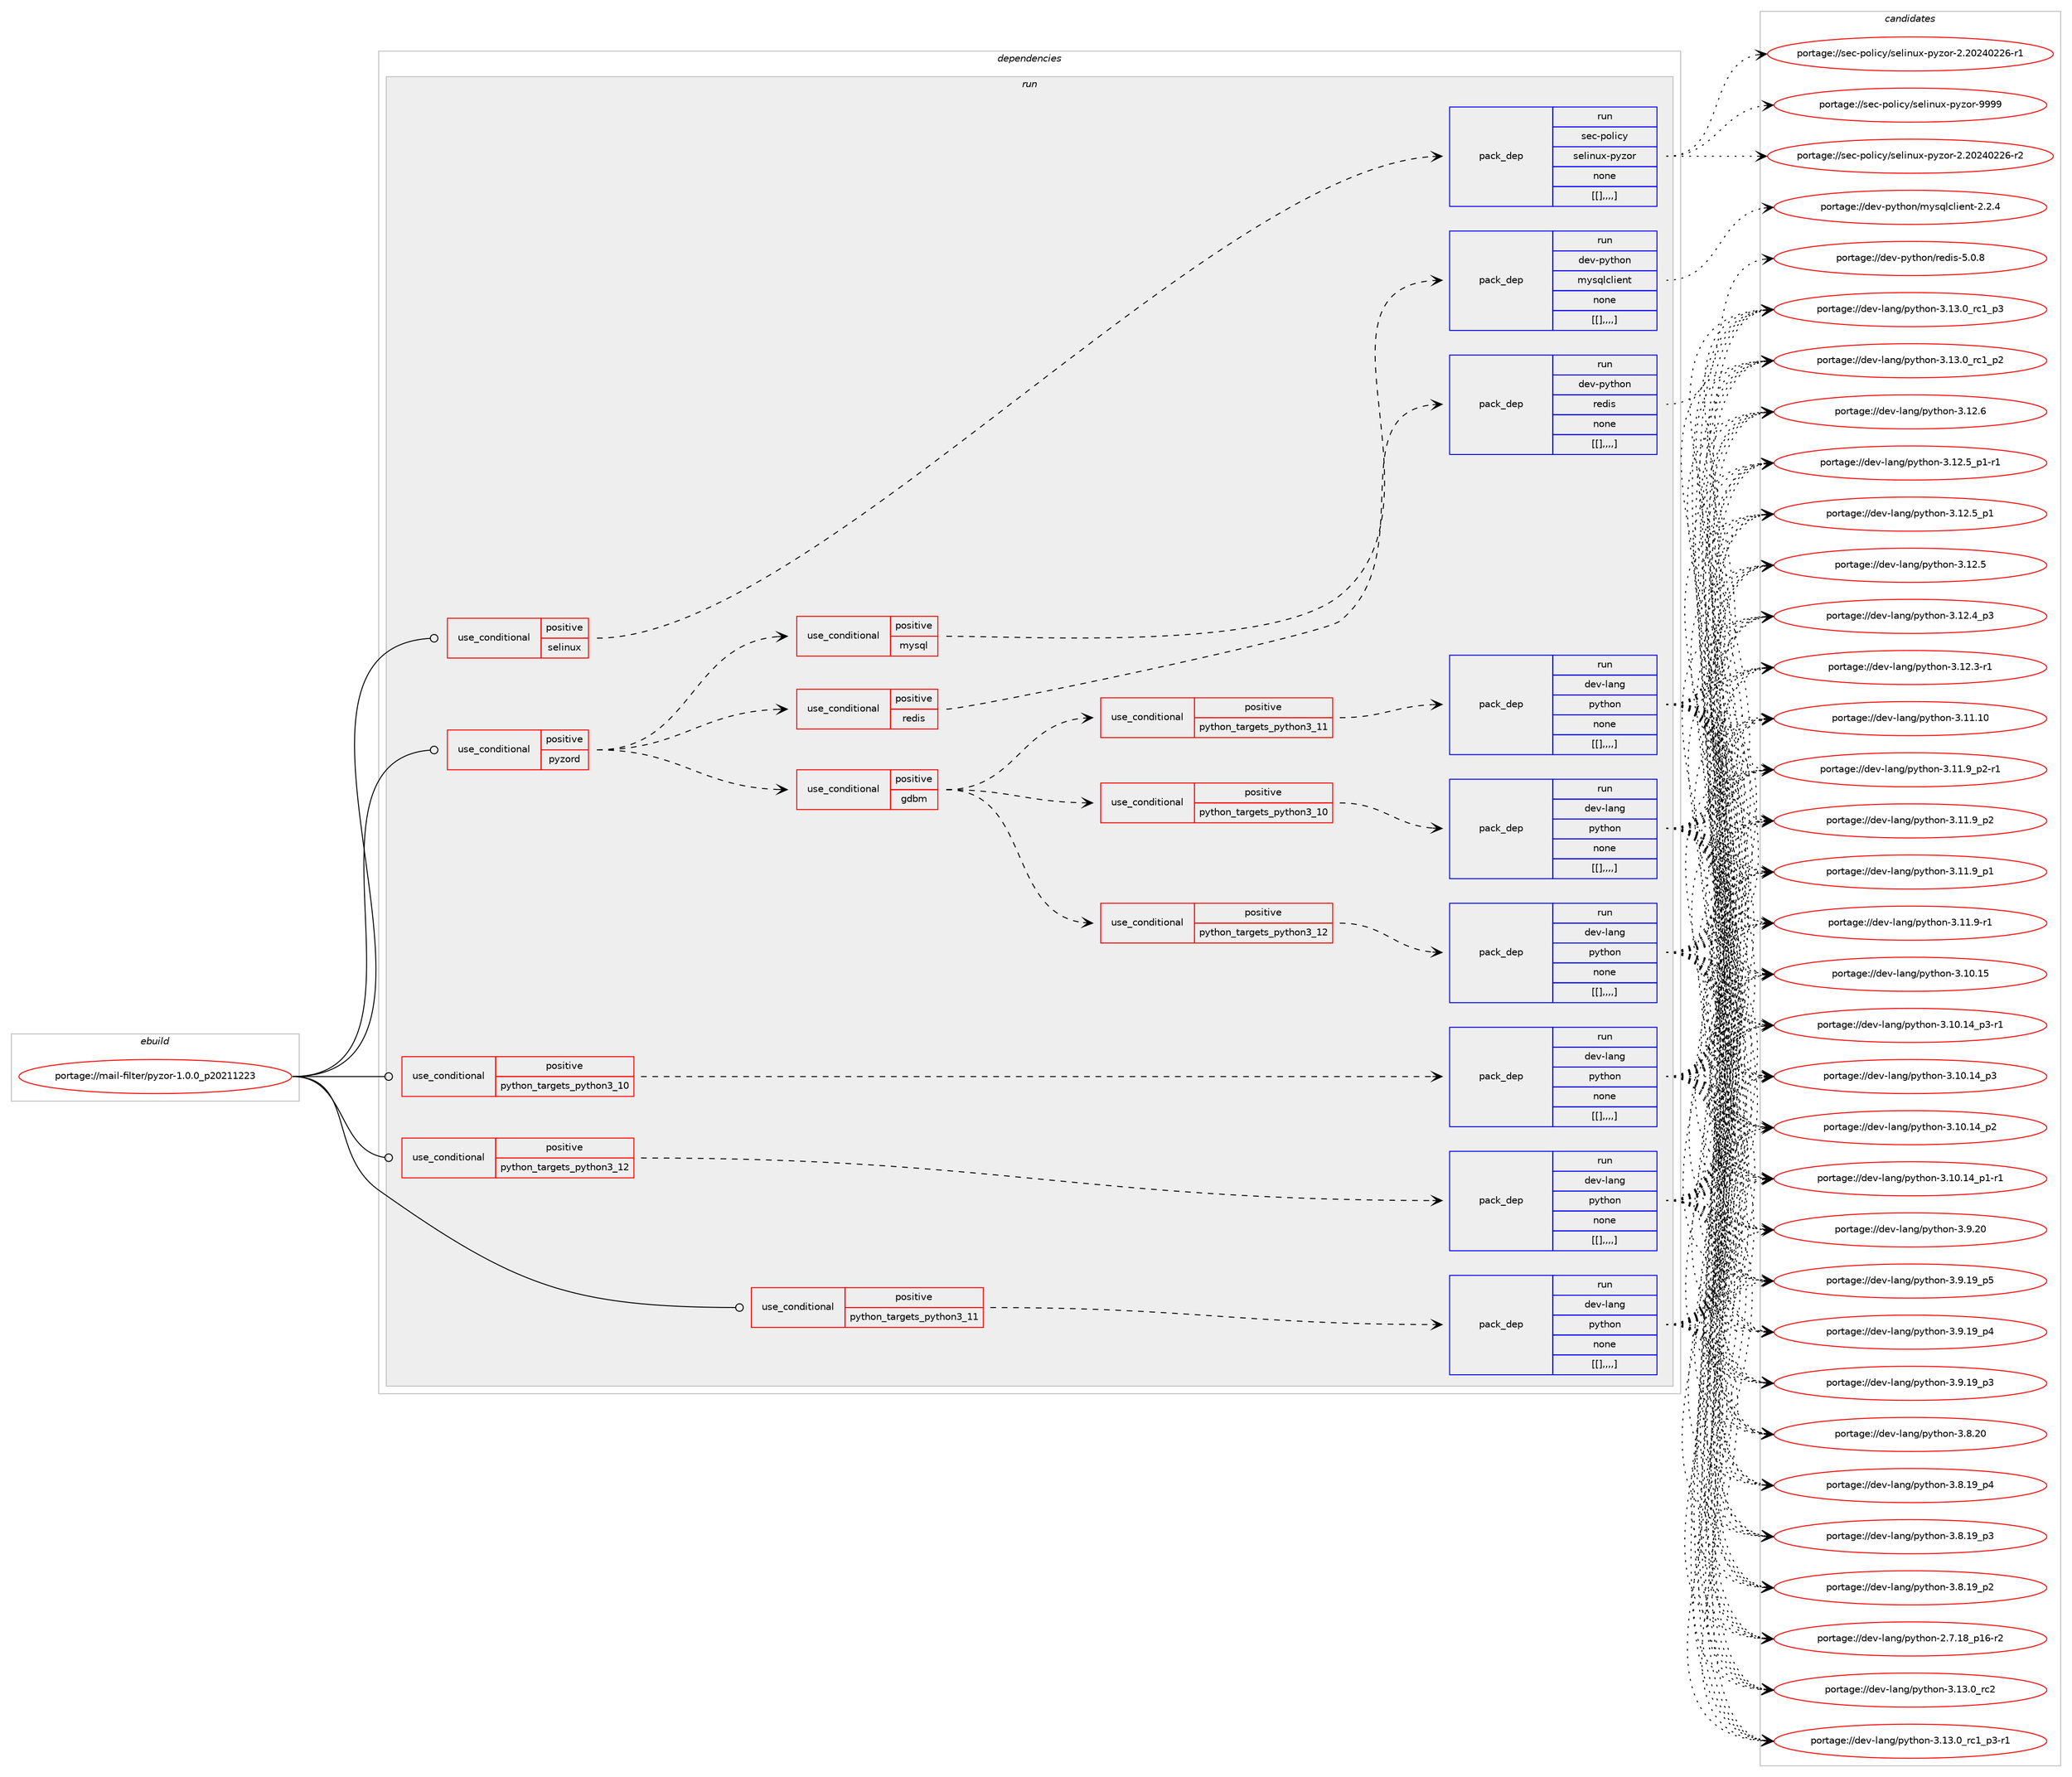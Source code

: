 digraph prolog {

# *************
# Graph options
# *************

newrank=true;
concentrate=true;
compound=true;
graph [rankdir=LR,fontname=Helvetica,fontsize=10,ranksep=1.5];#, ranksep=2.5, nodesep=0.2];
edge  [arrowhead=vee];
node  [fontname=Helvetica,fontsize=10];

# **********
# The ebuild
# **********

subgraph cluster_leftcol {
color=gray;
label=<<i>ebuild</i>>;
id [label="portage://mail-filter/pyzor-1.0.0_p20211223", color=red, width=4, href="../mail-filter/pyzor-1.0.0_p20211223.svg"];
}

# ****************
# The dependencies
# ****************

subgraph cluster_midcol {
color=gray;
label=<<i>dependencies</i>>;
subgraph cluster_compile {
fillcolor="#eeeeee";
style=filled;
label=<<i>compile</i>>;
}
subgraph cluster_compileandrun {
fillcolor="#eeeeee";
style=filled;
label=<<i>compile and run</i>>;
}
subgraph cluster_run {
fillcolor="#eeeeee";
style=filled;
label=<<i>run</i>>;
subgraph cond72883 {
dependency293095 [label=<<TABLE BORDER="0" CELLBORDER="1" CELLSPACING="0" CELLPADDING="4"><TR><TD ROWSPAN="3" CELLPADDING="10">use_conditional</TD></TR><TR><TD>positive</TD></TR><TR><TD>python_targets_python3_10</TD></TR></TABLE>>, shape=none, color=red];
subgraph pack217776 {
dependency293096 [label=<<TABLE BORDER="0" CELLBORDER="1" CELLSPACING="0" CELLPADDING="4" WIDTH="220"><TR><TD ROWSPAN="6" CELLPADDING="30">pack_dep</TD></TR><TR><TD WIDTH="110">run</TD></TR><TR><TD>dev-lang</TD></TR><TR><TD>python</TD></TR><TR><TD>none</TD></TR><TR><TD>[[],,,,]</TD></TR></TABLE>>, shape=none, color=blue];
}
dependency293095:e -> dependency293096:w [weight=20,style="dashed",arrowhead="vee"];
}
id:e -> dependency293095:w [weight=20,style="solid",arrowhead="odot"];
subgraph cond72884 {
dependency293097 [label=<<TABLE BORDER="0" CELLBORDER="1" CELLSPACING="0" CELLPADDING="4"><TR><TD ROWSPAN="3" CELLPADDING="10">use_conditional</TD></TR><TR><TD>positive</TD></TR><TR><TD>python_targets_python3_11</TD></TR></TABLE>>, shape=none, color=red];
subgraph pack217777 {
dependency293098 [label=<<TABLE BORDER="0" CELLBORDER="1" CELLSPACING="0" CELLPADDING="4" WIDTH="220"><TR><TD ROWSPAN="6" CELLPADDING="30">pack_dep</TD></TR><TR><TD WIDTH="110">run</TD></TR><TR><TD>dev-lang</TD></TR><TR><TD>python</TD></TR><TR><TD>none</TD></TR><TR><TD>[[],,,,]</TD></TR></TABLE>>, shape=none, color=blue];
}
dependency293097:e -> dependency293098:w [weight=20,style="dashed",arrowhead="vee"];
}
id:e -> dependency293097:w [weight=20,style="solid",arrowhead="odot"];
subgraph cond72885 {
dependency293099 [label=<<TABLE BORDER="0" CELLBORDER="1" CELLSPACING="0" CELLPADDING="4"><TR><TD ROWSPAN="3" CELLPADDING="10">use_conditional</TD></TR><TR><TD>positive</TD></TR><TR><TD>python_targets_python3_12</TD></TR></TABLE>>, shape=none, color=red];
subgraph pack217778 {
dependency293100 [label=<<TABLE BORDER="0" CELLBORDER="1" CELLSPACING="0" CELLPADDING="4" WIDTH="220"><TR><TD ROWSPAN="6" CELLPADDING="30">pack_dep</TD></TR><TR><TD WIDTH="110">run</TD></TR><TR><TD>dev-lang</TD></TR><TR><TD>python</TD></TR><TR><TD>none</TD></TR><TR><TD>[[],,,,]</TD></TR></TABLE>>, shape=none, color=blue];
}
dependency293099:e -> dependency293100:w [weight=20,style="dashed",arrowhead="vee"];
}
id:e -> dependency293099:w [weight=20,style="solid",arrowhead="odot"];
subgraph cond72886 {
dependency293101 [label=<<TABLE BORDER="0" CELLBORDER="1" CELLSPACING="0" CELLPADDING="4"><TR><TD ROWSPAN="3" CELLPADDING="10">use_conditional</TD></TR><TR><TD>positive</TD></TR><TR><TD>pyzord</TD></TR></TABLE>>, shape=none, color=red];
subgraph cond72887 {
dependency293102 [label=<<TABLE BORDER="0" CELLBORDER="1" CELLSPACING="0" CELLPADDING="4"><TR><TD ROWSPAN="3" CELLPADDING="10">use_conditional</TD></TR><TR><TD>positive</TD></TR><TR><TD>gdbm</TD></TR></TABLE>>, shape=none, color=red];
subgraph cond72888 {
dependency293103 [label=<<TABLE BORDER="0" CELLBORDER="1" CELLSPACING="0" CELLPADDING="4"><TR><TD ROWSPAN="3" CELLPADDING="10">use_conditional</TD></TR><TR><TD>positive</TD></TR><TR><TD>python_targets_python3_10</TD></TR></TABLE>>, shape=none, color=red];
subgraph pack217779 {
dependency293104 [label=<<TABLE BORDER="0" CELLBORDER="1" CELLSPACING="0" CELLPADDING="4" WIDTH="220"><TR><TD ROWSPAN="6" CELLPADDING="30">pack_dep</TD></TR><TR><TD WIDTH="110">run</TD></TR><TR><TD>dev-lang</TD></TR><TR><TD>python</TD></TR><TR><TD>none</TD></TR><TR><TD>[[],,,,]</TD></TR></TABLE>>, shape=none, color=blue];
}
dependency293103:e -> dependency293104:w [weight=20,style="dashed",arrowhead="vee"];
}
dependency293102:e -> dependency293103:w [weight=20,style="dashed",arrowhead="vee"];
subgraph cond72889 {
dependency293105 [label=<<TABLE BORDER="0" CELLBORDER="1" CELLSPACING="0" CELLPADDING="4"><TR><TD ROWSPAN="3" CELLPADDING="10">use_conditional</TD></TR><TR><TD>positive</TD></TR><TR><TD>python_targets_python3_11</TD></TR></TABLE>>, shape=none, color=red];
subgraph pack217780 {
dependency293106 [label=<<TABLE BORDER="0" CELLBORDER="1" CELLSPACING="0" CELLPADDING="4" WIDTH="220"><TR><TD ROWSPAN="6" CELLPADDING="30">pack_dep</TD></TR><TR><TD WIDTH="110">run</TD></TR><TR><TD>dev-lang</TD></TR><TR><TD>python</TD></TR><TR><TD>none</TD></TR><TR><TD>[[],,,,]</TD></TR></TABLE>>, shape=none, color=blue];
}
dependency293105:e -> dependency293106:w [weight=20,style="dashed",arrowhead="vee"];
}
dependency293102:e -> dependency293105:w [weight=20,style="dashed",arrowhead="vee"];
subgraph cond72890 {
dependency293107 [label=<<TABLE BORDER="0" CELLBORDER="1" CELLSPACING="0" CELLPADDING="4"><TR><TD ROWSPAN="3" CELLPADDING="10">use_conditional</TD></TR><TR><TD>positive</TD></TR><TR><TD>python_targets_python3_12</TD></TR></TABLE>>, shape=none, color=red];
subgraph pack217781 {
dependency293108 [label=<<TABLE BORDER="0" CELLBORDER="1" CELLSPACING="0" CELLPADDING="4" WIDTH="220"><TR><TD ROWSPAN="6" CELLPADDING="30">pack_dep</TD></TR><TR><TD WIDTH="110">run</TD></TR><TR><TD>dev-lang</TD></TR><TR><TD>python</TD></TR><TR><TD>none</TD></TR><TR><TD>[[],,,,]</TD></TR></TABLE>>, shape=none, color=blue];
}
dependency293107:e -> dependency293108:w [weight=20,style="dashed",arrowhead="vee"];
}
dependency293102:e -> dependency293107:w [weight=20,style="dashed",arrowhead="vee"];
}
dependency293101:e -> dependency293102:w [weight=20,style="dashed",arrowhead="vee"];
subgraph cond72891 {
dependency293109 [label=<<TABLE BORDER="0" CELLBORDER="1" CELLSPACING="0" CELLPADDING="4"><TR><TD ROWSPAN="3" CELLPADDING="10">use_conditional</TD></TR><TR><TD>positive</TD></TR><TR><TD>mysql</TD></TR></TABLE>>, shape=none, color=red];
subgraph pack217782 {
dependency293110 [label=<<TABLE BORDER="0" CELLBORDER="1" CELLSPACING="0" CELLPADDING="4" WIDTH="220"><TR><TD ROWSPAN="6" CELLPADDING="30">pack_dep</TD></TR><TR><TD WIDTH="110">run</TD></TR><TR><TD>dev-python</TD></TR><TR><TD>mysqlclient</TD></TR><TR><TD>none</TD></TR><TR><TD>[[],,,,]</TD></TR></TABLE>>, shape=none, color=blue];
}
dependency293109:e -> dependency293110:w [weight=20,style="dashed",arrowhead="vee"];
}
dependency293101:e -> dependency293109:w [weight=20,style="dashed",arrowhead="vee"];
subgraph cond72892 {
dependency293111 [label=<<TABLE BORDER="0" CELLBORDER="1" CELLSPACING="0" CELLPADDING="4"><TR><TD ROWSPAN="3" CELLPADDING="10">use_conditional</TD></TR><TR><TD>positive</TD></TR><TR><TD>redis</TD></TR></TABLE>>, shape=none, color=red];
subgraph pack217783 {
dependency293112 [label=<<TABLE BORDER="0" CELLBORDER="1" CELLSPACING="0" CELLPADDING="4" WIDTH="220"><TR><TD ROWSPAN="6" CELLPADDING="30">pack_dep</TD></TR><TR><TD WIDTH="110">run</TD></TR><TR><TD>dev-python</TD></TR><TR><TD>redis</TD></TR><TR><TD>none</TD></TR><TR><TD>[[],,,,]</TD></TR></TABLE>>, shape=none, color=blue];
}
dependency293111:e -> dependency293112:w [weight=20,style="dashed",arrowhead="vee"];
}
dependency293101:e -> dependency293111:w [weight=20,style="dashed",arrowhead="vee"];
}
id:e -> dependency293101:w [weight=20,style="solid",arrowhead="odot"];
subgraph cond72893 {
dependency293113 [label=<<TABLE BORDER="0" CELLBORDER="1" CELLSPACING="0" CELLPADDING="4"><TR><TD ROWSPAN="3" CELLPADDING="10">use_conditional</TD></TR><TR><TD>positive</TD></TR><TR><TD>selinux</TD></TR></TABLE>>, shape=none, color=red];
subgraph pack217784 {
dependency293114 [label=<<TABLE BORDER="0" CELLBORDER="1" CELLSPACING="0" CELLPADDING="4" WIDTH="220"><TR><TD ROWSPAN="6" CELLPADDING="30">pack_dep</TD></TR><TR><TD WIDTH="110">run</TD></TR><TR><TD>sec-policy</TD></TR><TR><TD>selinux-pyzor</TD></TR><TR><TD>none</TD></TR><TR><TD>[[],,,,]</TD></TR></TABLE>>, shape=none, color=blue];
}
dependency293113:e -> dependency293114:w [weight=20,style="dashed",arrowhead="vee"];
}
id:e -> dependency293113:w [weight=20,style="solid",arrowhead="odot"];
}
}

# **************
# The candidates
# **************

subgraph cluster_choices {
rank=same;
color=gray;
label=<<i>candidates</i>>;

subgraph choice217776 {
color=black;
nodesep=1;
choice10010111845108971101034711212111610411111045514649514648951149950 [label="portage://dev-lang/python-3.13.0_rc2", color=red, width=4,href="../dev-lang/python-3.13.0_rc2.svg"];
choice1001011184510897110103471121211161041111104551464951464895114994995112514511449 [label="portage://dev-lang/python-3.13.0_rc1_p3-r1", color=red, width=4,href="../dev-lang/python-3.13.0_rc1_p3-r1.svg"];
choice100101118451089711010347112121116104111110455146495146489511499499511251 [label="portage://dev-lang/python-3.13.0_rc1_p3", color=red, width=4,href="../dev-lang/python-3.13.0_rc1_p3.svg"];
choice100101118451089711010347112121116104111110455146495146489511499499511250 [label="portage://dev-lang/python-3.13.0_rc1_p2", color=red, width=4,href="../dev-lang/python-3.13.0_rc1_p2.svg"];
choice10010111845108971101034711212111610411111045514649504654 [label="portage://dev-lang/python-3.12.6", color=red, width=4,href="../dev-lang/python-3.12.6.svg"];
choice1001011184510897110103471121211161041111104551464950465395112494511449 [label="portage://dev-lang/python-3.12.5_p1-r1", color=red, width=4,href="../dev-lang/python-3.12.5_p1-r1.svg"];
choice100101118451089711010347112121116104111110455146495046539511249 [label="portage://dev-lang/python-3.12.5_p1", color=red, width=4,href="../dev-lang/python-3.12.5_p1.svg"];
choice10010111845108971101034711212111610411111045514649504653 [label="portage://dev-lang/python-3.12.5", color=red, width=4,href="../dev-lang/python-3.12.5.svg"];
choice100101118451089711010347112121116104111110455146495046529511251 [label="portage://dev-lang/python-3.12.4_p3", color=red, width=4,href="../dev-lang/python-3.12.4_p3.svg"];
choice100101118451089711010347112121116104111110455146495046514511449 [label="portage://dev-lang/python-3.12.3-r1", color=red, width=4,href="../dev-lang/python-3.12.3-r1.svg"];
choice1001011184510897110103471121211161041111104551464949464948 [label="portage://dev-lang/python-3.11.10", color=red, width=4,href="../dev-lang/python-3.11.10.svg"];
choice1001011184510897110103471121211161041111104551464949465795112504511449 [label="portage://dev-lang/python-3.11.9_p2-r1", color=red, width=4,href="../dev-lang/python-3.11.9_p2-r1.svg"];
choice100101118451089711010347112121116104111110455146494946579511250 [label="portage://dev-lang/python-3.11.9_p2", color=red, width=4,href="../dev-lang/python-3.11.9_p2.svg"];
choice100101118451089711010347112121116104111110455146494946579511249 [label="portage://dev-lang/python-3.11.9_p1", color=red, width=4,href="../dev-lang/python-3.11.9_p1.svg"];
choice100101118451089711010347112121116104111110455146494946574511449 [label="portage://dev-lang/python-3.11.9-r1", color=red, width=4,href="../dev-lang/python-3.11.9-r1.svg"];
choice1001011184510897110103471121211161041111104551464948464953 [label="portage://dev-lang/python-3.10.15", color=red, width=4,href="../dev-lang/python-3.10.15.svg"];
choice100101118451089711010347112121116104111110455146494846495295112514511449 [label="portage://dev-lang/python-3.10.14_p3-r1", color=red, width=4,href="../dev-lang/python-3.10.14_p3-r1.svg"];
choice10010111845108971101034711212111610411111045514649484649529511251 [label="portage://dev-lang/python-3.10.14_p3", color=red, width=4,href="../dev-lang/python-3.10.14_p3.svg"];
choice10010111845108971101034711212111610411111045514649484649529511250 [label="portage://dev-lang/python-3.10.14_p2", color=red, width=4,href="../dev-lang/python-3.10.14_p2.svg"];
choice100101118451089711010347112121116104111110455146494846495295112494511449 [label="portage://dev-lang/python-3.10.14_p1-r1", color=red, width=4,href="../dev-lang/python-3.10.14_p1-r1.svg"];
choice10010111845108971101034711212111610411111045514657465048 [label="portage://dev-lang/python-3.9.20", color=red, width=4,href="../dev-lang/python-3.9.20.svg"];
choice100101118451089711010347112121116104111110455146574649579511253 [label="portage://dev-lang/python-3.9.19_p5", color=red, width=4,href="../dev-lang/python-3.9.19_p5.svg"];
choice100101118451089711010347112121116104111110455146574649579511252 [label="portage://dev-lang/python-3.9.19_p4", color=red, width=4,href="../dev-lang/python-3.9.19_p4.svg"];
choice100101118451089711010347112121116104111110455146574649579511251 [label="portage://dev-lang/python-3.9.19_p3", color=red, width=4,href="../dev-lang/python-3.9.19_p3.svg"];
choice10010111845108971101034711212111610411111045514656465048 [label="portage://dev-lang/python-3.8.20", color=red, width=4,href="../dev-lang/python-3.8.20.svg"];
choice100101118451089711010347112121116104111110455146564649579511252 [label="portage://dev-lang/python-3.8.19_p4", color=red, width=4,href="../dev-lang/python-3.8.19_p4.svg"];
choice100101118451089711010347112121116104111110455146564649579511251 [label="portage://dev-lang/python-3.8.19_p3", color=red, width=4,href="../dev-lang/python-3.8.19_p3.svg"];
choice100101118451089711010347112121116104111110455146564649579511250 [label="portage://dev-lang/python-3.8.19_p2", color=red, width=4,href="../dev-lang/python-3.8.19_p2.svg"];
choice100101118451089711010347112121116104111110455046554649569511249544511450 [label="portage://dev-lang/python-2.7.18_p16-r2", color=red, width=4,href="../dev-lang/python-2.7.18_p16-r2.svg"];
dependency293096:e -> choice10010111845108971101034711212111610411111045514649514648951149950:w [style=dotted,weight="100"];
dependency293096:e -> choice1001011184510897110103471121211161041111104551464951464895114994995112514511449:w [style=dotted,weight="100"];
dependency293096:e -> choice100101118451089711010347112121116104111110455146495146489511499499511251:w [style=dotted,weight="100"];
dependency293096:e -> choice100101118451089711010347112121116104111110455146495146489511499499511250:w [style=dotted,weight="100"];
dependency293096:e -> choice10010111845108971101034711212111610411111045514649504654:w [style=dotted,weight="100"];
dependency293096:e -> choice1001011184510897110103471121211161041111104551464950465395112494511449:w [style=dotted,weight="100"];
dependency293096:e -> choice100101118451089711010347112121116104111110455146495046539511249:w [style=dotted,weight="100"];
dependency293096:e -> choice10010111845108971101034711212111610411111045514649504653:w [style=dotted,weight="100"];
dependency293096:e -> choice100101118451089711010347112121116104111110455146495046529511251:w [style=dotted,weight="100"];
dependency293096:e -> choice100101118451089711010347112121116104111110455146495046514511449:w [style=dotted,weight="100"];
dependency293096:e -> choice1001011184510897110103471121211161041111104551464949464948:w [style=dotted,weight="100"];
dependency293096:e -> choice1001011184510897110103471121211161041111104551464949465795112504511449:w [style=dotted,weight="100"];
dependency293096:e -> choice100101118451089711010347112121116104111110455146494946579511250:w [style=dotted,weight="100"];
dependency293096:e -> choice100101118451089711010347112121116104111110455146494946579511249:w [style=dotted,weight="100"];
dependency293096:e -> choice100101118451089711010347112121116104111110455146494946574511449:w [style=dotted,weight="100"];
dependency293096:e -> choice1001011184510897110103471121211161041111104551464948464953:w [style=dotted,weight="100"];
dependency293096:e -> choice100101118451089711010347112121116104111110455146494846495295112514511449:w [style=dotted,weight="100"];
dependency293096:e -> choice10010111845108971101034711212111610411111045514649484649529511251:w [style=dotted,weight="100"];
dependency293096:e -> choice10010111845108971101034711212111610411111045514649484649529511250:w [style=dotted,weight="100"];
dependency293096:e -> choice100101118451089711010347112121116104111110455146494846495295112494511449:w [style=dotted,weight="100"];
dependency293096:e -> choice10010111845108971101034711212111610411111045514657465048:w [style=dotted,weight="100"];
dependency293096:e -> choice100101118451089711010347112121116104111110455146574649579511253:w [style=dotted,weight="100"];
dependency293096:e -> choice100101118451089711010347112121116104111110455146574649579511252:w [style=dotted,weight="100"];
dependency293096:e -> choice100101118451089711010347112121116104111110455146574649579511251:w [style=dotted,weight="100"];
dependency293096:e -> choice10010111845108971101034711212111610411111045514656465048:w [style=dotted,weight="100"];
dependency293096:e -> choice100101118451089711010347112121116104111110455146564649579511252:w [style=dotted,weight="100"];
dependency293096:e -> choice100101118451089711010347112121116104111110455146564649579511251:w [style=dotted,weight="100"];
dependency293096:e -> choice100101118451089711010347112121116104111110455146564649579511250:w [style=dotted,weight="100"];
dependency293096:e -> choice100101118451089711010347112121116104111110455046554649569511249544511450:w [style=dotted,weight="100"];
}
subgraph choice217777 {
color=black;
nodesep=1;
choice10010111845108971101034711212111610411111045514649514648951149950 [label="portage://dev-lang/python-3.13.0_rc2", color=red, width=4,href="../dev-lang/python-3.13.0_rc2.svg"];
choice1001011184510897110103471121211161041111104551464951464895114994995112514511449 [label="portage://dev-lang/python-3.13.0_rc1_p3-r1", color=red, width=4,href="../dev-lang/python-3.13.0_rc1_p3-r1.svg"];
choice100101118451089711010347112121116104111110455146495146489511499499511251 [label="portage://dev-lang/python-3.13.0_rc1_p3", color=red, width=4,href="../dev-lang/python-3.13.0_rc1_p3.svg"];
choice100101118451089711010347112121116104111110455146495146489511499499511250 [label="portage://dev-lang/python-3.13.0_rc1_p2", color=red, width=4,href="../dev-lang/python-3.13.0_rc1_p2.svg"];
choice10010111845108971101034711212111610411111045514649504654 [label="portage://dev-lang/python-3.12.6", color=red, width=4,href="../dev-lang/python-3.12.6.svg"];
choice1001011184510897110103471121211161041111104551464950465395112494511449 [label="portage://dev-lang/python-3.12.5_p1-r1", color=red, width=4,href="../dev-lang/python-3.12.5_p1-r1.svg"];
choice100101118451089711010347112121116104111110455146495046539511249 [label="portage://dev-lang/python-3.12.5_p1", color=red, width=4,href="../dev-lang/python-3.12.5_p1.svg"];
choice10010111845108971101034711212111610411111045514649504653 [label="portage://dev-lang/python-3.12.5", color=red, width=4,href="../dev-lang/python-3.12.5.svg"];
choice100101118451089711010347112121116104111110455146495046529511251 [label="portage://dev-lang/python-3.12.4_p3", color=red, width=4,href="../dev-lang/python-3.12.4_p3.svg"];
choice100101118451089711010347112121116104111110455146495046514511449 [label="portage://dev-lang/python-3.12.3-r1", color=red, width=4,href="../dev-lang/python-3.12.3-r1.svg"];
choice1001011184510897110103471121211161041111104551464949464948 [label="portage://dev-lang/python-3.11.10", color=red, width=4,href="../dev-lang/python-3.11.10.svg"];
choice1001011184510897110103471121211161041111104551464949465795112504511449 [label="portage://dev-lang/python-3.11.9_p2-r1", color=red, width=4,href="../dev-lang/python-3.11.9_p2-r1.svg"];
choice100101118451089711010347112121116104111110455146494946579511250 [label="portage://dev-lang/python-3.11.9_p2", color=red, width=4,href="../dev-lang/python-3.11.9_p2.svg"];
choice100101118451089711010347112121116104111110455146494946579511249 [label="portage://dev-lang/python-3.11.9_p1", color=red, width=4,href="../dev-lang/python-3.11.9_p1.svg"];
choice100101118451089711010347112121116104111110455146494946574511449 [label="portage://dev-lang/python-3.11.9-r1", color=red, width=4,href="../dev-lang/python-3.11.9-r1.svg"];
choice1001011184510897110103471121211161041111104551464948464953 [label="portage://dev-lang/python-3.10.15", color=red, width=4,href="../dev-lang/python-3.10.15.svg"];
choice100101118451089711010347112121116104111110455146494846495295112514511449 [label="portage://dev-lang/python-3.10.14_p3-r1", color=red, width=4,href="../dev-lang/python-3.10.14_p3-r1.svg"];
choice10010111845108971101034711212111610411111045514649484649529511251 [label="portage://dev-lang/python-3.10.14_p3", color=red, width=4,href="../dev-lang/python-3.10.14_p3.svg"];
choice10010111845108971101034711212111610411111045514649484649529511250 [label="portage://dev-lang/python-3.10.14_p2", color=red, width=4,href="../dev-lang/python-3.10.14_p2.svg"];
choice100101118451089711010347112121116104111110455146494846495295112494511449 [label="portage://dev-lang/python-3.10.14_p1-r1", color=red, width=4,href="../dev-lang/python-3.10.14_p1-r1.svg"];
choice10010111845108971101034711212111610411111045514657465048 [label="portage://dev-lang/python-3.9.20", color=red, width=4,href="../dev-lang/python-3.9.20.svg"];
choice100101118451089711010347112121116104111110455146574649579511253 [label="portage://dev-lang/python-3.9.19_p5", color=red, width=4,href="../dev-lang/python-3.9.19_p5.svg"];
choice100101118451089711010347112121116104111110455146574649579511252 [label="portage://dev-lang/python-3.9.19_p4", color=red, width=4,href="../dev-lang/python-3.9.19_p4.svg"];
choice100101118451089711010347112121116104111110455146574649579511251 [label="portage://dev-lang/python-3.9.19_p3", color=red, width=4,href="../dev-lang/python-3.9.19_p3.svg"];
choice10010111845108971101034711212111610411111045514656465048 [label="portage://dev-lang/python-3.8.20", color=red, width=4,href="../dev-lang/python-3.8.20.svg"];
choice100101118451089711010347112121116104111110455146564649579511252 [label="portage://dev-lang/python-3.8.19_p4", color=red, width=4,href="../dev-lang/python-3.8.19_p4.svg"];
choice100101118451089711010347112121116104111110455146564649579511251 [label="portage://dev-lang/python-3.8.19_p3", color=red, width=4,href="../dev-lang/python-3.8.19_p3.svg"];
choice100101118451089711010347112121116104111110455146564649579511250 [label="portage://dev-lang/python-3.8.19_p2", color=red, width=4,href="../dev-lang/python-3.8.19_p2.svg"];
choice100101118451089711010347112121116104111110455046554649569511249544511450 [label="portage://dev-lang/python-2.7.18_p16-r2", color=red, width=4,href="../dev-lang/python-2.7.18_p16-r2.svg"];
dependency293098:e -> choice10010111845108971101034711212111610411111045514649514648951149950:w [style=dotted,weight="100"];
dependency293098:e -> choice1001011184510897110103471121211161041111104551464951464895114994995112514511449:w [style=dotted,weight="100"];
dependency293098:e -> choice100101118451089711010347112121116104111110455146495146489511499499511251:w [style=dotted,weight="100"];
dependency293098:e -> choice100101118451089711010347112121116104111110455146495146489511499499511250:w [style=dotted,weight="100"];
dependency293098:e -> choice10010111845108971101034711212111610411111045514649504654:w [style=dotted,weight="100"];
dependency293098:e -> choice1001011184510897110103471121211161041111104551464950465395112494511449:w [style=dotted,weight="100"];
dependency293098:e -> choice100101118451089711010347112121116104111110455146495046539511249:w [style=dotted,weight="100"];
dependency293098:e -> choice10010111845108971101034711212111610411111045514649504653:w [style=dotted,weight="100"];
dependency293098:e -> choice100101118451089711010347112121116104111110455146495046529511251:w [style=dotted,weight="100"];
dependency293098:e -> choice100101118451089711010347112121116104111110455146495046514511449:w [style=dotted,weight="100"];
dependency293098:e -> choice1001011184510897110103471121211161041111104551464949464948:w [style=dotted,weight="100"];
dependency293098:e -> choice1001011184510897110103471121211161041111104551464949465795112504511449:w [style=dotted,weight="100"];
dependency293098:e -> choice100101118451089711010347112121116104111110455146494946579511250:w [style=dotted,weight="100"];
dependency293098:e -> choice100101118451089711010347112121116104111110455146494946579511249:w [style=dotted,weight="100"];
dependency293098:e -> choice100101118451089711010347112121116104111110455146494946574511449:w [style=dotted,weight="100"];
dependency293098:e -> choice1001011184510897110103471121211161041111104551464948464953:w [style=dotted,weight="100"];
dependency293098:e -> choice100101118451089711010347112121116104111110455146494846495295112514511449:w [style=dotted,weight="100"];
dependency293098:e -> choice10010111845108971101034711212111610411111045514649484649529511251:w [style=dotted,weight="100"];
dependency293098:e -> choice10010111845108971101034711212111610411111045514649484649529511250:w [style=dotted,weight="100"];
dependency293098:e -> choice100101118451089711010347112121116104111110455146494846495295112494511449:w [style=dotted,weight="100"];
dependency293098:e -> choice10010111845108971101034711212111610411111045514657465048:w [style=dotted,weight="100"];
dependency293098:e -> choice100101118451089711010347112121116104111110455146574649579511253:w [style=dotted,weight="100"];
dependency293098:e -> choice100101118451089711010347112121116104111110455146574649579511252:w [style=dotted,weight="100"];
dependency293098:e -> choice100101118451089711010347112121116104111110455146574649579511251:w [style=dotted,weight="100"];
dependency293098:e -> choice10010111845108971101034711212111610411111045514656465048:w [style=dotted,weight="100"];
dependency293098:e -> choice100101118451089711010347112121116104111110455146564649579511252:w [style=dotted,weight="100"];
dependency293098:e -> choice100101118451089711010347112121116104111110455146564649579511251:w [style=dotted,weight="100"];
dependency293098:e -> choice100101118451089711010347112121116104111110455146564649579511250:w [style=dotted,weight="100"];
dependency293098:e -> choice100101118451089711010347112121116104111110455046554649569511249544511450:w [style=dotted,weight="100"];
}
subgraph choice217778 {
color=black;
nodesep=1;
choice10010111845108971101034711212111610411111045514649514648951149950 [label="portage://dev-lang/python-3.13.0_rc2", color=red, width=4,href="../dev-lang/python-3.13.0_rc2.svg"];
choice1001011184510897110103471121211161041111104551464951464895114994995112514511449 [label="portage://dev-lang/python-3.13.0_rc1_p3-r1", color=red, width=4,href="../dev-lang/python-3.13.0_rc1_p3-r1.svg"];
choice100101118451089711010347112121116104111110455146495146489511499499511251 [label="portage://dev-lang/python-3.13.0_rc1_p3", color=red, width=4,href="../dev-lang/python-3.13.0_rc1_p3.svg"];
choice100101118451089711010347112121116104111110455146495146489511499499511250 [label="portage://dev-lang/python-3.13.0_rc1_p2", color=red, width=4,href="../dev-lang/python-3.13.0_rc1_p2.svg"];
choice10010111845108971101034711212111610411111045514649504654 [label="portage://dev-lang/python-3.12.6", color=red, width=4,href="../dev-lang/python-3.12.6.svg"];
choice1001011184510897110103471121211161041111104551464950465395112494511449 [label="portage://dev-lang/python-3.12.5_p1-r1", color=red, width=4,href="../dev-lang/python-3.12.5_p1-r1.svg"];
choice100101118451089711010347112121116104111110455146495046539511249 [label="portage://dev-lang/python-3.12.5_p1", color=red, width=4,href="../dev-lang/python-3.12.5_p1.svg"];
choice10010111845108971101034711212111610411111045514649504653 [label="portage://dev-lang/python-3.12.5", color=red, width=4,href="../dev-lang/python-3.12.5.svg"];
choice100101118451089711010347112121116104111110455146495046529511251 [label="portage://dev-lang/python-3.12.4_p3", color=red, width=4,href="../dev-lang/python-3.12.4_p3.svg"];
choice100101118451089711010347112121116104111110455146495046514511449 [label="portage://dev-lang/python-3.12.3-r1", color=red, width=4,href="../dev-lang/python-3.12.3-r1.svg"];
choice1001011184510897110103471121211161041111104551464949464948 [label="portage://dev-lang/python-3.11.10", color=red, width=4,href="../dev-lang/python-3.11.10.svg"];
choice1001011184510897110103471121211161041111104551464949465795112504511449 [label="portage://dev-lang/python-3.11.9_p2-r1", color=red, width=4,href="../dev-lang/python-3.11.9_p2-r1.svg"];
choice100101118451089711010347112121116104111110455146494946579511250 [label="portage://dev-lang/python-3.11.9_p2", color=red, width=4,href="../dev-lang/python-3.11.9_p2.svg"];
choice100101118451089711010347112121116104111110455146494946579511249 [label="portage://dev-lang/python-3.11.9_p1", color=red, width=4,href="../dev-lang/python-3.11.9_p1.svg"];
choice100101118451089711010347112121116104111110455146494946574511449 [label="portage://dev-lang/python-3.11.9-r1", color=red, width=4,href="../dev-lang/python-3.11.9-r1.svg"];
choice1001011184510897110103471121211161041111104551464948464953 [label="portage://dev-lang/python-3.10.15", color=red, width=4,href="../dev-lang/python-3.10.15.svg"];
choice100101118451089711010347112121116104111110455146494846495295112514511449 [label="portage://dev-lang/python-3.10.14_p3-r1", color=red, width=4,href="../dev-lang/python-3.10.14_p3-r1.svg"];
choice10010111845108971101034711212111610411111045514649484649529511251 [label="portage://dev-lang/python-3.10.14_p3", color=red, width=4,href="../dev-lang/python-3.10.14_p3.svg"];
choice10010111845108971101034711212111610411111045514649484649529511250 [label="portage://dev-lang/python-3.10.14_p2", color=red, width=4,href="../dev-lang/python-3.10.14_p2.svg"];
choice100101118451089711010347112121116104111110455146494846495295112494511449 [label="portage://dev-lang/python-3.10.14_p1-r1", color=red, width=4,href="../dev-lang/python-3.10.14_p1-r1.svg"];
choice10010111845108971101034711212111610411111045514657465048 [label="portage://dev-lang/python-3.9.20", color=red, width=4,href="../dev-lang/python-3.9.20.svg"];
choice100101118451089711010347112121116104111110455146574649579511253 [label="portage://dev-lang/python-3.9.19_p5", color=red, width=4,href="../dev-lang/python-3.9.19_p5.svg"];
choice100101118451089711010347112121116104111110455146574649579511252 [label="portage://dev-lang/python-3.9.19_p4", color=red, width=4,href="../dev-lang/python-3.9.19_p4.svg"];
choice100101118451089711010347112121116104111110455146574649579511251 [label="portage://dev-lang/python-3.9.19_p3", color=red, width=4,href="../dev-lang/python-3.9.19_p3.svg"];
choice10010111845108971101034711212111610411111045514656465048 [label="portage://dev-lang/python-3.8.20", color=red, width=4,href="../dev-lang/python-3.8.20.svg"];
choice100101118451089711010347112121116104111110455146564649579511252 [label="portage://dev-lang/python-3.8.19_p4", color=red, width=4,href="../dev-lang/python-3.8.19_p4.svg"];
choice100101118451089711010347112121116104111110455146564649579511251 [label="portage://dev-lang/python-3.8.19_p3", color=red, width=4,href="../dev-lang/python-3.8.19_p3.svg"];
choice100101118451089711010347112121116104111110455146564649579511250 [label="portage://dev-lang/python-3.8.19_p2", color=red, width=4,href="../dev-lang/python-3.8.19_p2.svg"];
choice100101118451089711010347112121116104111110455046554649569511249544511450 [label="portage://dev-lang/python-2.7.18_p16-r2", color=red, width=4,href="../dev-lang/python-2.7.18_p16-r2.svg"];
dependency293100:e -> choice10010111845108971101034711212111610411111045514649514648951149950:w [style=dotted,weight="100"];
dependency293100:e -> choice1001011184510897110103471121211161041111104551464951464895114994995112514511449:w [style=dotted,weight="100"];
dependency293100:e -> choice100101118451089711010347112121116104111110455146495146489511499499511251:w [style=dotted,weight="100"];
dependency293100:e -> choice100101118451089711010347112121116104111110455146495146489511499499511250:w [style=dotted,weight="100"];
dependency293100:e -> choice10010111845108971101034711212111610411111045514649504654:w [style=dotted,weight="100"];
dependency293100:e -> choice1001011184510897110103471121211161041111104551464950465395112494511449:w [style=dotted,weight="100"];
dependency293100:e -> choice100101118451089711010347112121116104111110455146495046539511249:w [style=dotted,weight="100"];
dependency293100:e -> choice10010111845108971101034711212111610411111045514649504653:w [style=dotted,weight="100"];
dependency293100:e -> choice100101118451089711010347112121116104111110455146495046529511251:w [style=dotted,weight="100"];
dependency293100:e -> choice100101118451089711010347112121116104111110455146495046514511449:w [style=dotted,weight="100"];
dependency293100:e -> choice1001011184510897110103471121211161041111104551464949464948:w [style=dotted,weight="100"];
dependency293100:e -> choice1001011184510897110103471121211161041111104551464949465795112504511449:w [style=dotted,weight="100"];
dependency293100:e -> choice100101118451089711010347112121116104111110455146494946579511250:w [style=dotted,weight="100"];
dependency293100:e -> choice100101118451089711010347112121116104111110455146494946579511249:w [style=dotted,weight="100"];
dependency293100:e -> choice100101118451089711010347112121116104111110455146494946574511449:w [style=dotted,weight="100"];
dependency293100:e -> choice1001011184510897110103471121211161041111104551464948464953:w [style=dotted,weight="100"];
dependency293100:e -> choice100101118451089711010347112121116104111110455146494846495295112514511449:w [style=dotted,weight="100"];
dependency293100:e -> choice10010111845108971101034711212111610411111045514649484649529511251:w [style=dotted,weight="100"];
dependency293100:e -> choice10010111845108971101034711212111610411111045514649484649529511250:w [style=dotted,weight="100"];
dependency293100:e -> choice100101118451089711010347112121116104111110455146494846495295112494511449:w [style=dotted,weight="100"];
dependency293100:e -> choice10010111845108971101034711212111610411111045514657465048:w [style=dotted,weight="100"];
dependency293100:e -> choice100101118451089711010347112121116104111110455146574649579511253:w [style=dotted,weight="100"];
dependency293100:e -> choice100101118451089711010347112121116104111110455146574649579511252:w [style=dotted,weight="100"];
dependency293100:e -> choice100101118451089711010347112121116104111110455146574649579511251:w [style=dotted,weight="100"];
dependency293100:e -> choice10010111845108971101034711212111610411111045514656465048:w [style=dotted,weight="100"];
dependency293100:e -> choice100101118451089711010347112121116104111110455146564649579511252:w [style=dotted,weight="100"];
dependency293100:e -> choice100101118451089711010347112121116104111110455146564649579511251:w [style=dotted,weight="100"];
dependency293100:e -> choice100101118451089711010347112121116104111110455146564649579511250:w [style=dotted,weight="100"];
dependency293100:e -> choice100101118451089711010347112121116104111110455046554649569511249544511450:w [style=dotted,weight="100"];
}
subgraph choice217779 {
color=black;
nodesep=1;
choice10010111845108971101034711212111610411111045514649514648951149950 [label="portage://dev-lang/python-3.13.0_rc2", color=red, width=4,href="../dev-lang/python-3.13.0_rc2.svg"];
choice1001011184510897110103471121211161041111104551464951464895114994995112514511449 [label="portage://dev-lang/python-3.13.0_rc1_p3-r1", color=red, width=4,href="../dev-lang/python-3.13.0_rc1_p3-r1.svg"];
choice100101118451089711010347112121116104111110455146495146489511499499511251 [label="portage://dev-lang/python-3.13.0_rc1_p3", color=red, width=4,href="../dev-lang/python-3.13.0_rc1_p3.svg"];
choice100101118451089711010347112121116104111110455146495146489511499499511250 [label="portage://dev-lang/python-3.13.0_rc1_p2", color=red, width=4,href="../dev-lang/python-3.13.0_rc1_p2.svg"];
choice10010111845108971101034711212111610411111045514649504654 [label="portage://dev-lang/python-3.12.6", color=red, width=4,href="../dev-lang/python-3.12.6.svg"];
choice1001011184510897110103471121211161041111104551464950465395112494511449 [label="portage://dev-lang/python-3.12.5_p1-r1", color=red, width=4,href="../dev-lang/python-3.12.5_p1-r1.svg"];
choice100101118451089711010347112121116104111110455146495046539511249 [label="portage://dev-lang/python-3.12.5_p1", color=red, width=4,href="../dev-lang/python-3.12.5_p1.svg"];
choice10010111845108971101034711212111610411111045514649504653 [label="portage://dev-lang/python-3.12.5", color=red, width=4,href="../dev-lang/python-3.12.5.svg"];
choice100101118451089711010347112121116104111110455146495046529511251 [label="portage://dev-lang/python-3.12.4_p3", color=red, width=4,href="../dev-lang/python-3.12.4_p3.svg"];
choice100101118451089711010347112121116104111110455146495046514511449 [label="portage://dev-lang/python-3.12.3-r1", color=red, width=4,href="../dev-lang/python-3.12.3-r1.svg"];
choice1001011184510897110103471121211161041111104551464949464948 [label="portage://dev-lang/python-3.11.10", color=red, width=4,href="../dev-lang/python-3.11.10.svg"];
choice1001011184510897110103471121211161041111104551464949465795112504511449 [label="portage://dev-lang/python-3.11.9_p2-r1", color=red, width=4,href="../dev-lang/python-3.11.9_p2-r1.svg"];
choice100101118451089711010347112121116104111110455146494946579511250 [label="portage://dev-lang/python-3.11.9_p2", color=red, width=4,href="../dev-lang/python-3.11.9_p2.svg"];
choice100101118451089711010347112121116104111110455146494946579511249 [label="portage://dev-lang/python-3.11.9_p1", color=red, width=4,href="../dev-lang/python-3.11.9_p1.svg"];
choice100101118451089711010347112121116104111110455146494946574511449 [label="portage://dev-lang/python-3.11.9-r1", color=red, width=4,href="../dev-lang/python-3.11.9-r1.svg"];
choice1001011184510897110103471121211161041111104551464948464953 [label="portage://dev-lang/python-3.10.15", color=red, width=4,href="../dev-lang/python-3.10.15.svg"];
choice100101118451089711010347112121116104111110455146494846495295112514511449 [label="portage://dev-lang/python-3.10.14_p3-r1", color=red, width=4,href="../dev-lang/python-3.10.14_p3-r1.svg"];
choice10010111845108971101034711212111610411111045514649484649529511251 [label="portage://dev-lang/python-3.10.14_p3", color=red, width=4,href="../dev-lang/python-3.10.14_p3.svg"];
choice10010111845108971101034711212111610411111045514649484649529511250 [label="portage://dev-lang/python-3.10.14_p2", color=red, width=4,href="../dev-lang/python-3.10.14_p2.svg"];
choice100101118451089711010347112121116104111110455146494846495295112494511449 [label="portage://dev-lang/python-3.10.14_p1-r1", color=red, width=4,href="../dev-lang/python-3.10.14_p1-r1.svg"];
choice10010111845108971101034711212111610411111045514657465048 [label="portage://dev-lang/python-3.9.20", color=red, width=4,href="../dev-lang/python-3.9.20.svg"];
choice100101118451089711010347112121116104111110455146574649579511253 [label="portage://dev-lang/python-3.9.19_p5", color=red, width=4,href="../dev-lang/python-3.9.19_p5.svg"];
choice100101118451089711010347112121116104111110455146574649579511252 [label="portage://dev-lang/python-3.9.19_p4", color=red, width=4,href="../dev-lang/python-3.9.19_p4.svg"];
choice100101118451089711010347112121116104111110455146574649579511251 [label="portage://dev-lang/python-3.9.19_p3", color=red, width=4,href="../dev-lang/python-3.9.19_p3.svg"];
choice10010111845108971101034711212111610411111045514656465048 [label="portage://dev-lang/python-3.8.20", color=red, width=4,href="../dev-lang/python-3.8.20.svg"];
choice100101118451089711010347112121116104111110455146564649579511252 [label="portage://dev-lang/python-3.8.19_p4", color=red, width=4,href="../dev-lang/python-3.8.19_p4.svg"];
choice100101118451089711010347112121116104111110455146564649579511251 [label="portage://dev-lang/python-3.8.19_p3", color=red, width=4,href="../dev-lang/python-3.8.19_p3.svg"];
choice100101118451089711010347112121116104111110455146564649579511250 [label="portage://dev-lang/python-3.8.19_p2", color=red, width=4,href="../dev-lang/python-3.8.19_p2.svg"];
choice100101118451089711010347112121116104111110455046554649569511249544511450 [label="portage://dev-lang/python-2.7.18_p16-r2", color=red, width=4,href="../dev-lang/python-2.7.18_p16-r2.svg"];
dependency293104:e -> choice10010111845108971101034711212111610411111045514649514648951149950:w [style=dotted,weight="100"];
dependency293104:e -> choice1001011184510897110103471121211161041111104551464951464895114994995112514511449:w [style=dotted,weight="100"];
dependency293104:e -> choice100101118451089711010347112121116104111110455146495146489511499499511251:w [style=dotted,weight="100"];
dependency293104:e -> choice100101118451089711010347112121116104111110455146495146489511499499511250:w [style=dotted,weight="100"];
dependency293104:e -> choice10010111845108971101034711212111610411111045514649504654:w [style=dotted,weight="100"];
dependency293104:e -> choice1001011184510897110103471121211161041111104551464950465395112494511449:w [style=dotted,weight="100"];
dependency293104:e -> choice100101118451089711010347112121116104111110455146495046539511249:w [style=dotted,weight="100"];
dependency293104:e -> choice10010111845108971101034711212111610411111045514649504653:w [style=dotted,weight="100"];
dependency293104:e -> choice100101118451089711010347112121116104111110455146495046529511251:w [style=dotted,weight="100"];
dependency293104:e -> choice100101118451089711010347112121116104111110455146495046514511449:w [style=dotted,weight="100"];
dependency293104:e -> choice1001011184510897110103471121211161041111104551464949464948:w [style=dotted,weight="100"];
dependency293104:e -> choice1001011184510897110103471121211161041111104551464949465795112504511449:w [style=dotted,weight="100"];
dependency293104:e -> choice100101118451089711010347112121116104111110455146494946579511250:w [style=dotted,weight="100"];
dependency293104:e -> choice100101118451089711010347112121116104111110455146494946579511249:w [style=dotted,weight="100"];
dependency293104:e -> choice100101118451089711010347112121116104111110455146494946574511449:w [style=dotted,weight="100"];
dependency293104:e -> choice1001011184510897110103471121211161041111104551464948464953:w [style=dotted,weight="100"];
dependency293104:e -> choice100101118451089711010347112121116104111110455146494846495295112514511449:w [style=dotted,weight="100"];
dependency293104:e -> choice10010111845108971101034711212111610411111045514649484649529511251:w [style=dotted,weight="100"];
dependency293104:e -> choice10010111845108971101034711212111610411111045514649484649529511250:w [style=dotted,weight="100"];
dependency293104:e -> choice100101118451089711010347112121116104111110455146494846495295112494511449:w [style=dotted,weight="100"];
dependency293104:e -> choice10010111845108971101034711212111610411111045514657465048:w [style=dotted,weight="100"];
dependency293104:e -> choice100101118451089711010347112121116104111110455146574649579511253:w [style=dotted,weight="100"];
dependency293104:e -> choice100101118451089711010347112121116104111110455146574649579511252:w [style=dotted,weight="100"];
dependency293104:e -> choice100101118451089711010347112121116104111110455146574649579511251:w [style=dotted,weight="100"];
dependency293104:e -> choice10010111845108971101034711212111610411111045514656465048:w [style=dotted,weight="100"];
dependency293104:e -> choice100101118451089711010347112121116104111110455146564649579511252:w [style=dotted,weight="100"];
dependency293104:e -> choice100101118451089711010347112121116104111110455146564649579511251:w [style=dotted,weight="100"];
dependency293104:e -> choice100101118451089711010347112121116104111110455146564649579511250:w [style=dotted,weight="100"];
dependency293104:e -> choice100101118451089711010347112121116104111110455046554649569511249544511450:w [style=dotted,weight="100"];
}
subgraph choice217780 {
color=black;
nodesep=1;
choice10010111845108971101034711212111610411111045514649514648951149950 [label="portage://dev-lang/python-3.13.0_rc2", color=red, width=4,href="../dev-lang/python-3.13.0_rc2.svg"];
choice1001011184510897110103471121211161041111104551464951464895114994995112514511449 [label="portage://dev-lang/python-3.13.0_rc1_p3-r1", color=red, width=4,href="../dev-lang/python-3.13.0_rc1_p3-r1.svg"];
choice100101118451089711010347112121116104111110455146495146489511499499511251 [label="portage://dev-lang/python-3.13.0_rc1_p3", color=red, width=4,href="../dev-lang/python-3.13.0_rc1_p3.svg"];
choice100101118451089711010347112121116104111110455146495146489511499499511250 [label="portage://dev-lang/python-3.13.0_rc1_p2", color=red, width=4,href="../dev-lang/python-3.13.0_rc1_p2.svg"];
choice10010111845108971101034711212111610411111045514649504654 [label="portage://dev-lang/python-3.12.6", color=red, width=4,href="../dev-lang/python-3.12.6.svg"];
choice1001011184510897110103471121211161041111104551464950465395112494511449 [label="portage://dev-lang/python-3.12.5_p1-r1", color=red, width=4,href="../dev-lang/python-3.12.5_p1-r1.svg"];
choice100101118451089711010347112121116104111110455146495046539511249 [label="portage://dev-lang/python-3.12.5_p1", color=red, width=4,href="../dev-lang/python-3.12.5_p1.svg"];
choice10010111845108971101034711212111610411111045514649504653 [label="portage://dev-lang/python-3.12.5", color=red, width=4,href="../dev-lang/python-3.12.5.svg"];
choice100101118451089711010347112121116104111110455146495046529511251 [label="portage://dev-lang/python-3.12.4_p3", color=red, width=4,href="../dev-lang/python-3.12.4_p3.svg"];
choice100101118451089711010347112121116104111110455146495046514511449 [label="portage://dev-lang/python-3.12.3-r1", color=red, width=4,href="../dev-lang/python-3.12.3-r1.svg"];
choice1001011184510897110103471121211161041111104551464949464948 [label="portage://dev-lang/python-3.11.10", color=red, width=4,href="../dev-lang/python-3.11.10.svg"];
choice1001011184510897110103471121211161041111104551464949465795112504511449 [label="portage://dev-lang/python-3.11.9_p2-r1", color=red, width=4,href="../dev-lang/python-3.11.9_p2-r1.svg"];
choice100101118451089711010347112121116104111110455146494946579511250 [label="portage://dev-lang/python-3.11.9_p2", color=red, width=4,href="../dev-lang/python-3.11.9_p2.svg"];
choice100101118451089711010347112121116104111110455146494946579511249 [label="portage://dev-lang/python-3.11.9_p1", color=red, width=4,href="../dev-lang/python-3.11.9_p1.svg"];
choice100101118451089711010347112121116104111110455146494946574511449 [label="portage://dev-lang/python-3.11.9-r1", color=red, width=4,href="../dev-lang/python-3.11.9-r1.svg"];
choice1001011184510897110103471121211161041111104551464948464953 [label="portage://dev-lang/python-3.10.15", color=red, width=4,href="../dev-lang/python-3.10.15.svg"];
choice100101118451089711010347112121116104111110455146494846495295112514511449 [label="portage://dev-lang/python-3.10.14_p3-r1", color=red, width=4,href="../dev-lang/python-3.10.14_p3-r1.svg"];
choice10010111845108971101034711212111610411111045514649484649529511251 [label="portage://dev-lang/python-3.10.14_p3", color=red, width=4,href="../dev-lang/python-3.10.14_p3.svg"];
choice10010111845108971101034711212111610411111045514649484649529511250 [label="portage://dev-lang/python-3.10.14_p2", color=red, width=4,href="../dev-lang/python-3.10.14_p2.svg"];
choice100101118451089711010347112121116104111110455146494846495295112494511449 [label="portage://dev-lang/python-3.10.14_p1-r1", color=red, width=4,href="../dev-lang/python-3.10.14_p1-r1.svg"];
choice10010111845108971101034711212111610411111045514657465048 [label="portage://dev-lang/python-3.9.20", color=red, width=4,href="../dev-lang/python-3.9.20.svg"];
choice100101118451089711010347112121116104111110455146574649579511253 [label="portage://dev-lang/python-3.9.19_p5", color=red, width=4,href="../dev-lang/python-3.9.19_p5.svg"];
choice100101118451089711010347112121116104111110455146574649579511252 [label="portage://dev-lang/python-3.9.19_p4", color=red, width=4,href="../dev-lang/python-3.9.19_p4.svg"];
choice100101118451089711010347112121116104111110455146574649579511251 [label="portage://dev-lang/python-3.9.19_p3", color=red, width=4,href="../dev-lang/python-3.9.19_p3.svg"];
choice10010111845108971101034711212111610411111045514656465048 [label="portage://dev-lang/python-3.8.20", color=red, width=4,href="../dev-lang/python-3.8.20.svg"];
choice100101118451089711010347112121116104111110455146564649579511252 [label="portage://dev-lang/python-3.8.19_p4", color=red, width=4,href="../dev-lang/python-3.8.19_p4.svg"];
choice100101118451089711010347112121116104111110455146564649579511251 [label="portage://dev-lang/python-3.8.19_p3", color=red, width=4,href="../dev-lang/python-3.8.19_p3.svg"];
choice100101118451089711010347112121116104111110455146564649579511250 [label="portage://dev-lang/python-3.8.19_p2", color=red, width=4,href="../dev-lang/python-3.8.19_p2.svg"];
choice100101118451089711010347112121116104111110455046554649569511249544511450 [label="portage://dev-lang/python-2.7.18_p16-r2", color=red, width=4,href="../dev-lang/python-2.7.18_p16-r2.svg"];
dependency293106:e -> choice10010111845108971101034711212111610411111045514649514648951149950:w [style=dotted,weight="100"];
dependency293106:e -> choice1001011184510897110103471121211161041111104551464951464895114994995112514511449:w [style=dotted,weight="100"];
dependency293106:e -> choice100101118451089711010347112121116104111110455146495146489511499499511251:w [style=dotted,weight="100"];
dependency293106:e -> choice100101118451089711010347112121116104111110455146495146489511499499511250:w [style=dotted,weight="100"];
dependency293106:e -> choice10010111845108971101034711212111610411111045514649504654:w [style=dotted,weight="100"];
dependency293106:e -> choice1001011184510897110103471121211161041111104551464950465395112494511449:w [style=dotted,weight="100"];
dependency293106:e -> choice100101118451089711010347112121116104111110455146495046539511249:w [style=dotted,weight="100"];
dependency293106:e -> choice10010111845108971101034711212111610411111045514649504653:w [style=dotted,weight="100"];
dependency293106:e -> choice100101118451089711010347112121116104111110455146495046529511251:w [style=dotted,weight="100"];
dependency293106:e -> choice100101118451089711010347112121116104111110455146495046514511449:w [style=dotted,weight="100"];
dependency293106:e -> choice1001011184510897110103471121211161041111104551464949464948:w [style=dotted,weight="100"];
dependency293106:e -> choice1001011184510897110103471121211161041111104551464949465795112504511449:w [style=dotted,weight="100"];
dependency293106:e -> choice100101118451089711010347112121116104111110455146494946579511250:w [style=dotted,weight="100"];
dependency293106:e -> choice100101118451089711010347112121116104111110455146494946579511249:w [style=dotted,weight="100"];
dependency293106:e -> choice100101118451089711010347112121116104111110455146494946574511449:w [style=dotted,weight="100"];
dependency293106:e -> choice1001011184510897110103471121211161041111104551464948464953:w [style=dotted,weight="100"];
dependency293106:e -> choice100101118451089711010347112121116104111110455146494846495295112514511449:w [style=dotted,weight="100"];
dependency293106:e -> choice10010111845108971101034711212111610411111045514649484649529511251:w [style=dotted,weight="100"];
dependency293106:e -> choice10010111845108971101034711212111610411111045514649484649529511250:w [style=dotted,weight="100"];
dependency293106:e -> choice100101118451089711010347112121116104111110455146494846495295112494511449:w [style=dotted,weight="100"];
dependency293106:e -> choice10010111845108971101034711212111610411111045514657465048:w [style=dotted,weight="100"];
dependency293106:e -> choice100101118451089711010347112121116104111110455146574649579511253:w [style=dotted,weight="100"];
dependency293106:e -> choice100101118451089711010347112121116104111110455146574649579511252:w [style=dotted,weight="100"];
dependency293106:e -> choice100101118451089711010347112121116104111110455146574649579511251:w [style=dotted,weight="100"];
dependency293106:e -> choice10010111845108971101034711212111610411111045514656465048:w [style=dotted,weight="100"];
dependency293106:e -> choice100101118451089711010347112121116104111110455146564649579511252:w [style=dotted,weight="100"];
dependency293106:e -> choice100101118451089711010347112121116104111110455146564649579511251:w [style=dotted,weight="100"];
dependency293106:e -> choice100101118451089711010347112121116104111110455146564649579511250:w [style=dotted,weight="100"];
dependency293106:e -> choice100101118451089711010347112121116104111110455046554649569511249544511450:w [style=dotted,weight="100"];
}
subgraph choice217781 {
color=black;
nodesep=1;
choice10010111845108971101034711212111610411111045514649514648951149950 [label="portage://dev-lang/python-3.13.0_rc2", color=red, width=4,href="../dev-lang/python-3.13.0_rc2.svg"];
choice1001011184510897110103471121211161041111104551464951464895114994995112514511449 [label="portage://dev-lang/python-3.13.0_rc1_p3-r1", color=red, width=4,href="../dev-lang/python-3.13.0_rc1_p3-r1.svg"];
choice100101118451089711010347112121116104111110455146495146489511499499511251 [label="portage://dev-lang/python-3.13.0_rc1_p3", color=red, width=4,href="../dev-lang/python-3.13.0_rc1_p3.svg"];
choice100101118451089711010347112121116104111110455146495146489511499499511250 [label="portage://dev-lang/python-3.13.0_rc1_p2", color=red, width=4,href="../dev-lang/python-3.13.0_rc1_p2.svg"];
choice10010111845108971101034711212111610411111045514649504654 [label="portage://dev-lang/python-3.12.6", color=red, width=4,href="../dev-lang/python-3.12.6.svg"];
choice1001011184510897110103471121211161041111104551464950465395112494511449 [label="portage://dev-lang/python-3.12.5_p1-r1", color=red, width=4,href="../dev-lang/python-3.12.5_p1-r1.svg"];
choice100101118451089711010347112121116104111110455146495046539511249 [label="portage://dev-lang/python-3.12.5_p1", color=red, width=4,href="../dev-lang/python-3.12.5_p1.svg"];
choice10010111845108971101034711212111610411111045514649504653 [label="portage://dev-lang/python-3.12.5", color=red, width=4,href="../dev-lang/python-3.12.5.svg"];
choice100101118451089711010347112121116104111110455146495046529511251 [label="portage://dev-lang/python-3.12.4_p3", color=red, width=4,href="../dev-lang/python-3.12.4_p3.svg"];
choice100101118451089711010347112121116104111110455146495046514511449 [label="portage://dev-lang/python-3.12.3-r1", color=red, width=4,href="../dev-lang/python-3.12.3-r1.svg"];
choice1001011184510897110103471121211161041111104551464949464948 [label="portage://dev-lang/python-3.11.10", color=red, width=4,href="../dev-lang/python-3.11.10.svg"];
choice1001011184510897110103471121211161041111104551464949465795112504511449 [label="portage://dev-lang/python-3.11.9_p2-r1", color=red, width=4,href="../dev-lang/python-3.11.9_p2-r1.svg"];
choice100101118451089711010347112121116104111110455146494946579511250 [label="portage://dev-lang/python-3.11.9_p2", color=red, width=4,href="../dev-lang/python-3.11.9_p2.svg"];
choice100101118451089711010347112121116104111110455146494946579511249 [label="portage://dev-lang/python-3.11.9_p1", color=red, width=4,href="../dev-lang/python-3.11.9_p1.svg"];
choice100101118451089711010347112121116104111110455146494946574511449 [label="portage://dev-lang/python-3.11.9-r1", color=red, width=4,href="../dev-lang/python-3.11.9-r1.svg"];
choice1001011184510897110103471121211161041111104551464948464953 [label="portage://dev-lang/python-3.10.15", color=red, width=4,href="../dev-lang/python-3.10.15.svg"];
choice100101118451089711010347112121116104111110455146494846495295112514511449 [label="portage://dev-lang/python-3.10.14_p3-r1", color=red, width=4,href="../dev-lang/python-3.10.14_p3-r1.svg"];
choice10010111845108971101034711212111610411111045514649484649529511251 [label="portage://dev-lang/python-3.10.14_p3", color=red, width=4,href="../dev-lang/python-3.10.14_p3.svg"];
choice10010111845108971101034711212111610411111045514649484649529511250 [label="portage://dev-lang/python-3.10.14_p2", color=red, width=4,href="../dev-lang/python-3.10.14_p2.svg"];
choice100101118451089711010347112121116104111110455146494846495295112494511449 [label="portage://dev-lang/python-3.10.14_p1-r1", color=red, width=4,href="../dev-lang/python-3.10.14_p1-r1.svg"];
choice10010111845108971101034711212111610411111045514657465048 [label="portage://dev-lang/python-3.9.20", color=red, width=4,href="../dev-lang/python-3.9.20.svg"];
choice100101118451089711010347112121116104111110455146574649579511253 [label="portage://dev-lang/python-3.9.19_p5", color=red, width=4,href="../dev-lang/python-3.9.19_p5.svg"];
choice100101118451089711010347112121116104111110455146574649579511252 [label="portage://dev-lang/python-3.9.19_p4", color=red, width=4,href="../dev-lang/python-3.9.19_p4.svg"];
choice100101118451089711010347112121116104111110455146574649579511251 [label="portage://dev-lang/python-3.9.19_p3", color=red, width=4,href="../dev-lang/python-3.9.19_p3.svg"];
choice10010111845108971101034711212111610411111045514656465048 [label="portage://dev-lang/python-3.8.20", color=red, width=4,href="../dev-lang/python-3.8.20.svg"];
choice100101118451089711010347112121116104111110455146564649579511252 [label="portage://dev-lang/python-3.8.19_p4", color=red, width=4,href="../dev-lang/python-3.8.19_p4.svg"];
choice100101118451089711010347112121116104111110455146564649579511251 [label="portage://dev-lang/python-3.8.19_p3", color=red, width=4,href="../dev-lang/python-3.8.19_p3.svg"];
choice100101118451089711010347112121116104111110455146564649579511250 [label="portage://dev-lang/python-3.8.19_p2", color=red, width=4,href="../dev-lang/python-3.8.19_p2.svg"];
choice100101118451089711010347112121116104111110455046554649569511249544511450 [label="portage://dev-lang/python-2.7.18_p16-r2", color=red, width=4,href="../dev-lang/python-2.7.18_p16-r2.svg"];
dependency293108:e -> choice10010111845108971101034711212111610411111045514649514648951149950:w [style=dotted,weight="100"];
dependency293108:e -> choice1001011184510897110103471121211161041111104551464951464895114994995112514511449:w [style=dotted,weight="100"];
dependency293108:e -> choice100101118451089711010347112121116104111110455146495146489511499499511251:w [style=dotted,weight="100"];
dependency293108:e -> choice100101118451089711010347112121116104111110455146495146489511499499511250:w [style=dotted,weight="100"];
dependency293108:e -> choice10010111845108971101034711212111610411111045514649504654:w [style=dotted,weight="100"];
dependency293108:e -> choice1001011184510897110103471121211161041111104551464950465395112494511449:w [style=dotted,weight="100"];
dependency293108:e -> choice100101118451089711010347112121116104111110455146495046539511249:w [style=dotted,weight="100"];
dependency293108:e -> choice10010111845108971101034711212111610411111045514649504653:w [style=dotted,weight="100"];
dependency293108:e -> choice100101118451089711010347112121116104111110455146495046529511251:w [style=dotted,weight="100"];
dependency293108:e -> choice100101118451089711010347112121116104111110455146495046514511449:w [style=dotted,weight="100"];
dependency293108:e -> choice1001011184510897110103471121211161041111104551464949464948:w [style=dotted,weight="100"];
dependency293108:e -> choice1001011184510897110103471121211161041111104551464949465795112504511449:w [style=dotted,weight="100"];
dependency293108:e -> choice100101118451089711010347112121116104111110455146494946579511250:w [style=dotted,weight="100"];
dependency293108:e -> choice100101118451089711010347112121116104111110455146494946579511249:w [style=dotted,weight="100"];
dependency293108:e -> choice100101118451089711010347112121116104111110455146494946574511449:w [style=dotted,weight="100"];
dependency293108:e -> choice1001011184510897110103471121211161041111104551464948464953:w [style=dotted,weight="100"];
dependency293108:e -> choice100101118451089711010347112121116104111110455146494846495295112514511449:w [style=dotted,weight="100"];
dependency293108:e -> choice10010111845108971101034711212111610411111045514649484649529511251:w [style=dotted,weight="100"];
dependency293108:e -> choice10010111845108971101034711212111610411111045514649484649529511250:w [style=dotted,weight="100"];
dependency293108:e -> choice100101118451089711010347112121116104111110455146494846495295112494511449:w [style=dotted,weight="100"];
dependency293108:e -> choice10010111845108971101034711212111610411111045514657465048:w [style=dotted,weight="100"];
dependency293108:e -> choice100101118451089711010347112121116104111110455146574649579511253:w [style=dotted,weight="100"];
dependency293108:e -> choice100101118451089711010347112121116104111110455146574649579511252:w [style=dotted,weight="100"];
dependency293108:e -> choice100101118451089711010347112121116104111110455146574649579511251:w [style=dotted,weight="100"];
dependency293108:e -> choice10010111845108971101034711212111610411111045514656465048:w [style=dotted,weight="100"];
dependency293108:e -> choice100101118451089711010347112121116104111110455146564649579511252:w [style=dotted,weight="100"];
dependency293108:e -> choice100101118451089711010347112121116104111110455146564649579511251:w [style=dotted,weight="100"];
dependency293108:e -> choice100101118451089711010347112121116104111110455146564649579511250:w [style=dotted,weight="100"];
dependency293108:e -> choice100101118451089711010347112121116104111110455046554649569511249544511450:w [style=dotted,weight="100"];
}
subgraph choice217782 {
color=black;
nodesep=1;
choice100101118451121211161041111104710912111511310899108105101110116455046504652 [label="portage://dev-python/mysqlclient-2.2.4", color=red, width=4,href="../dev-python/mysqlclient-2.2.4.svg"];
dependency293110:e -> choice100101118451121211161041111104710912111511310899108105101110116455046504652:w [style=dotted,weight="100"];
}
subgraph choice217783 {
color=black;
nodesep=1;
choice1001011184511212111610411111047114101100105115455346484656 [label="portage://dev-python/redis-5.0.8", color=red, width=4,href="../dev-python/redis-5.0.8.svg"];
dependency293112:e -> choice1001011184511212111610411111047114101100105115455346484656:w [style=dotted,weight="100"];
}
subgraph choice217784 {
color=black;
nodesep=1;
choice11510199451121111081059912147115101108105110117120451121211221111144557575757 [label="portage://sec-policy/selinux-pyzor-9999", color=red, width=4,href="../sec-policy/selinux-pyzor-9999.svg"];
choice115101994511211110810599121471151011081051101171204511212112211111445504650485052485050544511450 [label="portage://sec-policy/selinux-pyzor-2.20240226-r2", color=red, width=4,href="../sec-policy/selinux-pyzor-2.20240226-r2.svg"];
choice115101994511211110810599121471151011081051101171204511212112211111445504650485052485050544511449 [label="portage://sec-policy/selinux-pyzor-2.20240226-r1", color=red, width=4,href="../sec-policy/selinux-pyzor-2.20240226-r1.svg"];
dependency293114:e -> choice11510199451121111081059912147115101108105110117120451121211221111144557575757:w [style=dotted,weight="100"];
dependency293114:e -> choice115101994511211110810599121471151011081051101171204511212112211111445504650485052485050544511450:w [style=dotted,weight="100"];
dependency293114:e -> choice115101994511211110810599121471151011081051101171204511212112211111445504650485052485050544511449:w [style=dotted,weight="100"];
}
}

}
